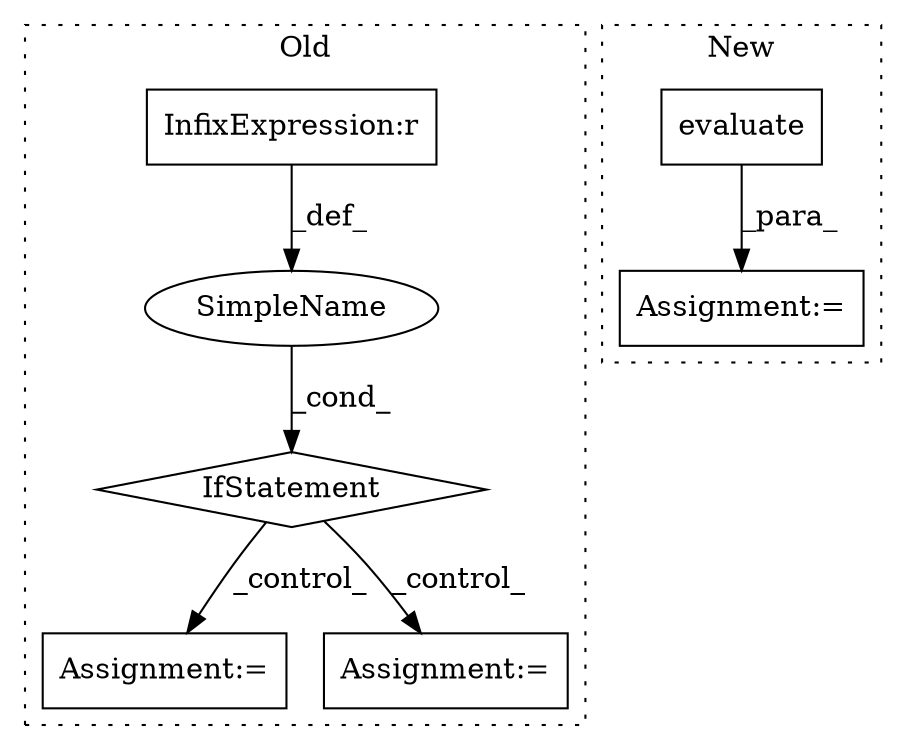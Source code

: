 digraph G {
subgraph cluster0 {
1 [label="IfStatement" a="25" s="3383,3415" l="4,2" shape="diamond"];
4 [label="Assignment:=" a="7" s="3688,3770" l="57,2" shape="box"];
5 [label="SimpleName" a="42" s="" l="" shape="ellipse"];
6 [label="Assignment:=" a="7" s="3428" l="1" shape="box"];
7 [label="InfixExpression:r" a="27" s="3409" l="4" shape="box"];
label = "Old";
style="dotted";
}
subgraph cluster1 {
2 [label="evaluate" a="32" s="2447,2470" l="9,1" shape="box"];
3 [label="Assignment:=" a="7" s="2439" l="2" shape="box"];
label = "New";
style="dotted";
}
1 -> 6 [label="_control_"];
1 -> 4 [label="_control_"];
2 -> 3 [label="_para_"];
5 -> 1 [label="_cond_"];
7 -> 5 [label="_def_"];
}